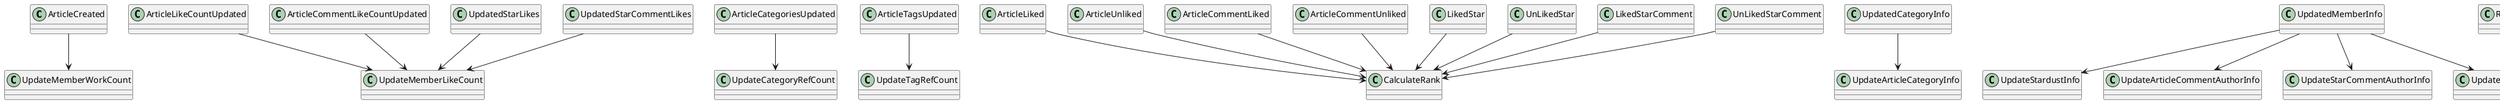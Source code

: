 @startuml
'Article
ArticleCreated                  -down-> UpdateMemberWorkCount
ArticleLikeCountUpdated         -down-> UpdateMemberLikeCount
ArticleCategoriesUpdated        -down-> UpdateCategoryRefCount
ArticleTagsUpdated              -down-> UpdateTagRefCount
ArticleLiked                    -down-> CalculateRank
ArticleUnliked                  -down-> CalculateRank
ArticleCommentLiked             -down-> CalculateRank
ArticleCommentUnliked           -down-> CalculateRank
ArticleCommentLikeCountUpdated  -down-> UpdateMemberLikeCount


'category
UpdatedCategoryInfo -down-> UpdateArticleCategoryInfo

'member
UpdatedMemberInfo           -down-> UpdateStardustInfo
UpdatedMemberInfo           -down-> UpdateArticleCommentAuthorInfo
UpdatedMemberInfo           -down-> UpdateStarCommentAuthorInfo
UpdatedMemberInfo           -down-> UpdateArticleAuthorInfo
RegisteredMemberByPassword  -down-> CreateFavorites
RegisteredMemberByPhone     -down-> CreateFavorites
FavoritedArticle            -down-> UpdateArticleFavorites
UnFavoritedArticle          -down-> UpdateArticleFavorites

'role
UpdatedRolePermissions  -down-> UpdateAdminUserRolePermissions
UpdatedRoleInfo         -down-> UpdateAdminUserRoleInfo

'star
CreatedStar                 -down-> UpdateMemberStarInfo
DeletedStar                 -down-> UpdateMemberStarInfo
JoinedStar                  -down-> UpdateMemberStardustCount
LeftStar                    -down-> UpdateMemberStardustCount
LikedStar                   -down-> CalculateRank
UnLikedStar                 -down-> CalculateRank
LikedStarComment            -down-> CalculateRank
UnLikedStarComment          -down-> CalculateRank
UpdatedStarLikes            -down-> UpdateMemberLikeCount
UpdatedStarCommentLikes     -down-> UpdateMemberLikeCount
UpdatedStarInfo             -down-> UpdateMemberStarInfo

'tag
UpdatedTagInfo -down-> UpdateArticleTagInfo
@enduml
